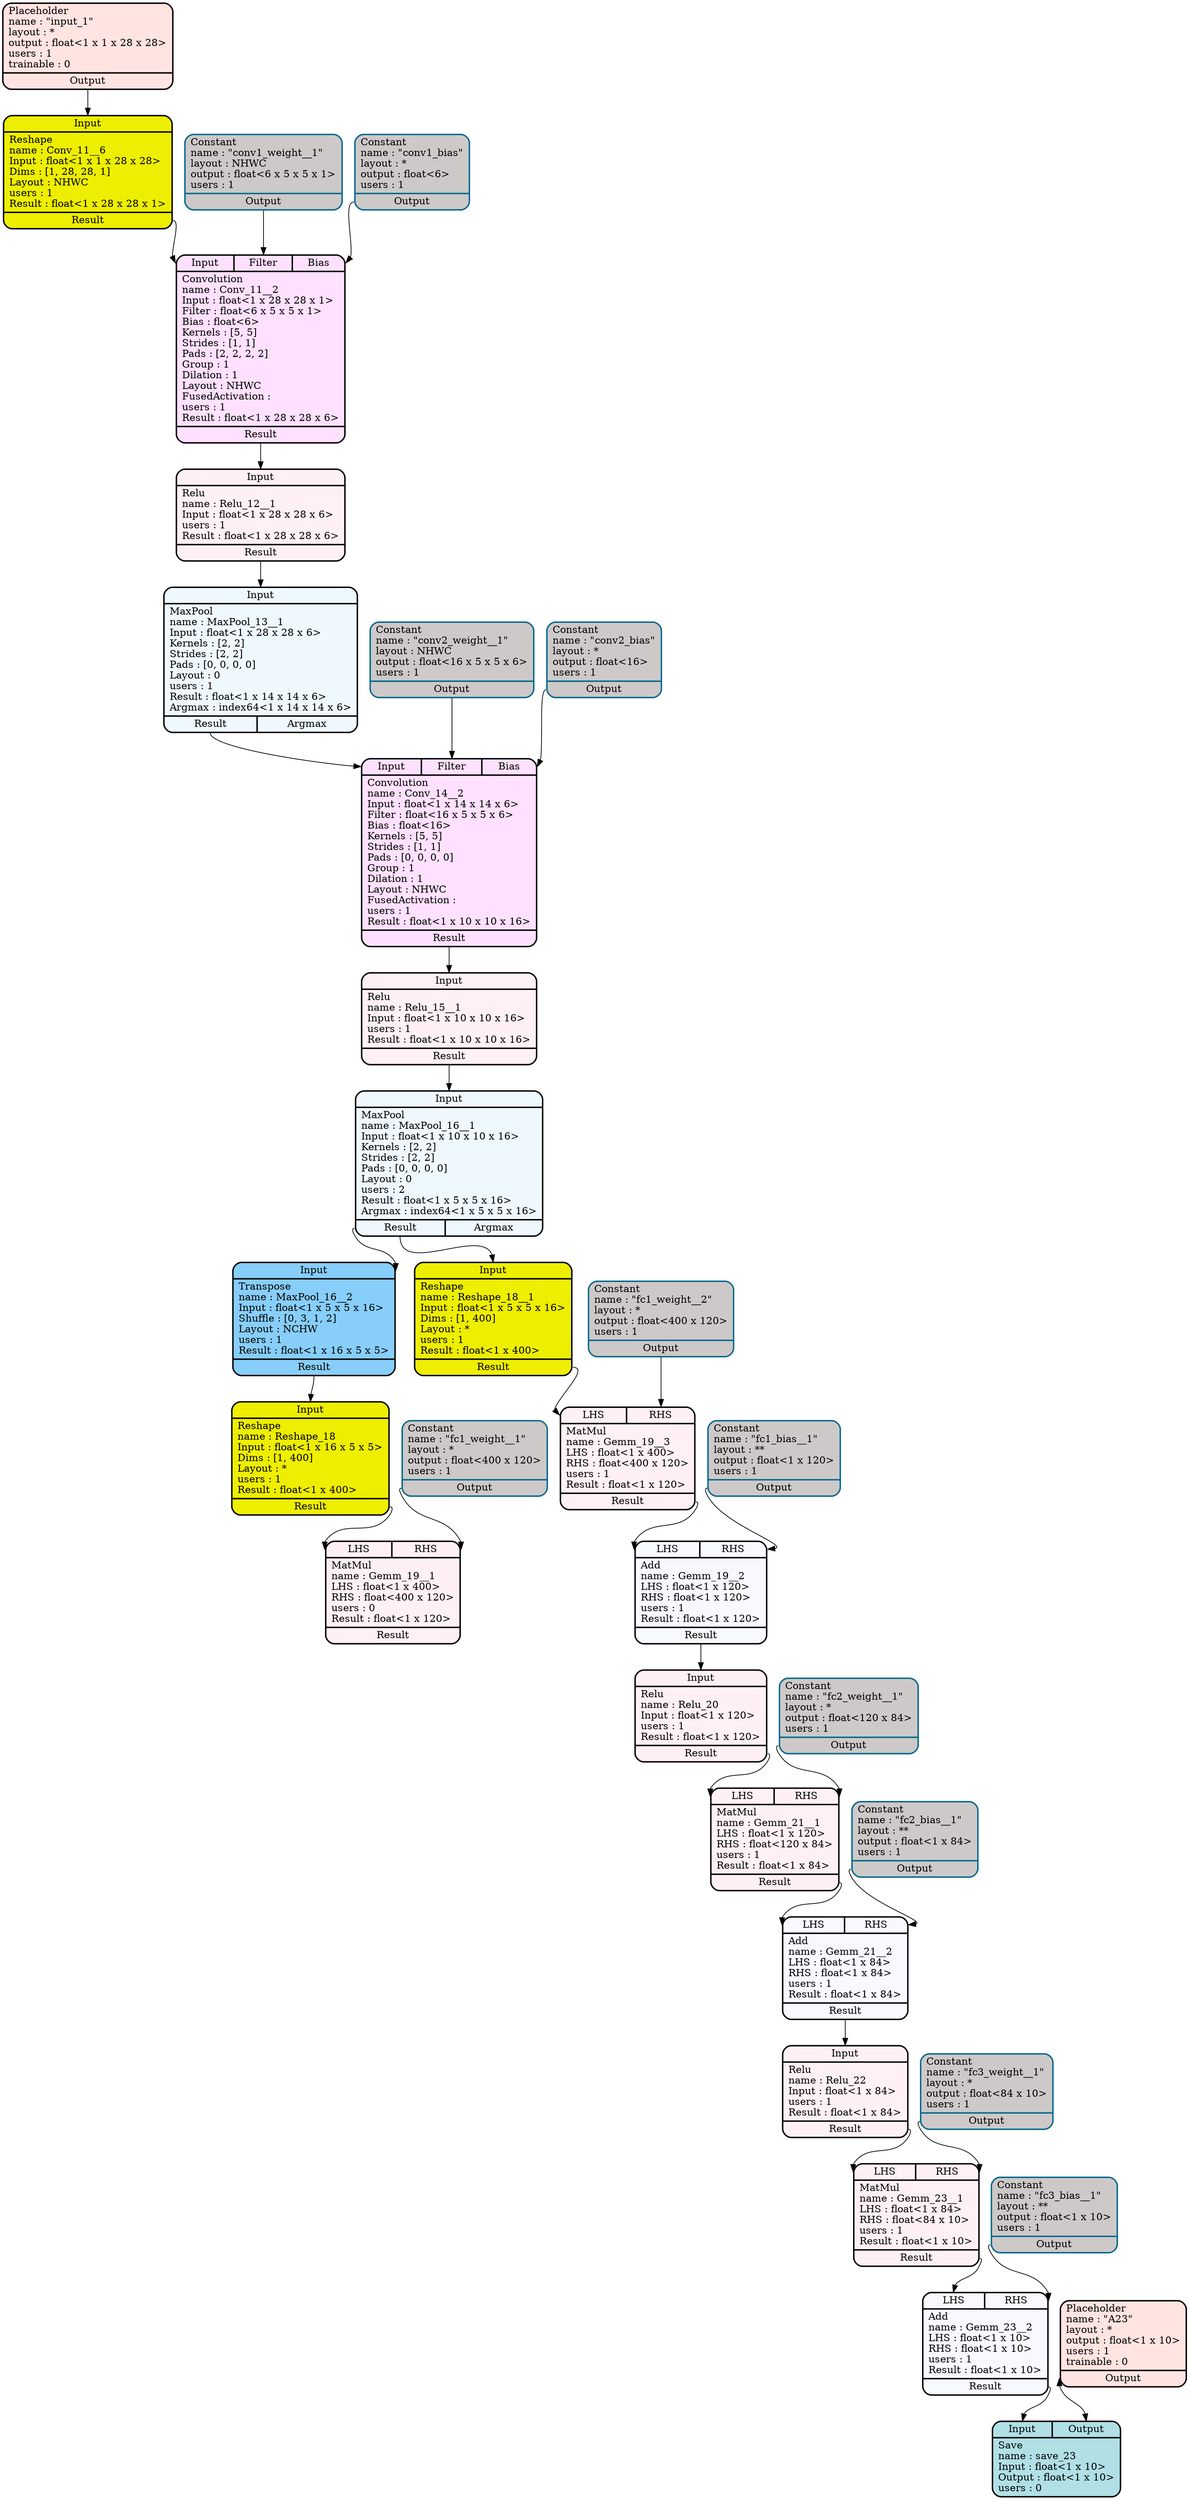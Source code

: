 digraph DAG {
	rankdir=TB;
Conv_11__2[
	label = "{{<Input>Input|<Filter>Filter|<Bias>Bias}|{Convolution\lname : Conv_11__2\lInput : float\<1 x 28 x 28 x 1\>\lFilter : float\<6 x 5 x 5 x 1\>\lBias : float\<6\>\lKernels : [5, 5]\lStrides : [1, 1]\lPads : [2, 2, 2, 2]\lGroup : 1\lDilation : 1\lLayout : NHWC\lFusedActivation : \lusers : 1\lResult : float\<1 x 28 x 28 x 6\>\l}|{<Result>Result}}"
	shape = "record"
	style="filled,rounded"
	fillcolor=Thistle1
penwidth = 2];

Conv_11__6[
	label = "{{<Input>Input}|{Reshape\lname : Conv_11__6\lInput : float\<1 x 1 x 28 x 28\>\lDims : [1, 28, 28, 1]\lLayout : NHWC\lusers : 1\lResult : float\<1 x 28 x 28 x 1\>\l}|{<Result>Result}}"
	shape = "record"
	style="filled,rounded"
	fillcolor=Yellow2
penwidth = 2];

input_1[
	label = "{{Placeholder\lname : \"input_1\"\llayout : *\loutput : float\<1 x 1 x 28 x 28\>\lusers : 1\ltrainable : 0\l}|{<Output>Output}}"
	shape = "record"
	style="filled,rounded"
	fillcolor=MistyRose1
penwidth = 2];

conv1_weight__1[
	label = "{{Constant\lname : \"conv1_weight__1\"\llayout : NHWC\loutput : float\<6 x 5 x 5 x 1\>\lusers : 1\l}|{<Output>Output}}"
	shape = "record"
	style="filled,rounded"
	fillcolor=Snow3 color=DeepSkyBlue4
penwidth = 2];

conv1_bias[
	label = "{{Constant\lname : \"conv1_bias\"\llayout : *\loutput : float\<6\>\lusers : 1\l}|{<Output>Output}}"
	shape = "record"
	style="filled,rounded"
	fillcolor=Snow3 color=DeepSkyBlue4
penwidth = 2];

MaxPool_13__1[
	label = "{{<Input>Input}|{MaxPool\lname : MaxPool_13__1\lInput : float\<1 x 28 x 28 x 6\>\lKernels : [2, 2]\lStrides : [2, 2]\lPads : [0, 0, 0, 0]\lLayout : 0\lusers : 1\lResult : float\<1 x 14 x 14 x 6\>\lArgmax : index64\<1 x 14 x 14 x 6\>\l}|{<Result>Result|<Argmax>Argmax}}"
	shape = "record"
	style="filled,rounded"
	fillcolor=AliceBlue
penwidth = 2];

Relu_12__1[
	label = "{{<Input>Input}|{Relu\lname : Relu_12__1\lInput : float\<1 x 28 x 28 x 6\>\lusers : 1\lResult : float\<1 x 28 x 28 x 6\>\l}|{<Result>Result}}"
	shape = "record"
	style="filled,rounded"
	fillcolor=LavenderBlush1
penwidth = 2];

Conv_14__2[
	label = "{{<Input>Input|<Filter>Filter|<Bias>Bias}|{Convolution\lname : Conv_14__2\lInput : float\<1 x 14 x 14 x 6\>\lFilter : float\<16 x 5 x 5 x 6\>\lBias : float\<16\>\lKernels : [5, 5]\lStrides : [1, 1]\lPads : [0, 0, 0, 0]\lGroup : 1\lDilation : 1\lLayout : NHWC\lFusedActivation : \lusers : 1\lResult : float\<1 x 10 x 10 x 16\>\l}|{<Result>Result}}"
	shape = "record"
	style="filled,rounded"
	fillcolor=Thistle1
penwidth = 2];

conv2_weight__1[
	label = "{{Constant\lname : \"conv2_weight__1\"\llayout : NHWC\loutput : float\<16 x 5 x 5 x 6\>\lusers : 1\l}|{<Output>Output}}"
	shape = "record"
	style="filled,rounded"
	fillcolor=Snow3 color=DeepSkyBlue4
penwidth = 2];

conv2_bias[
	label = "{{Constant\lname : \"conv2_bias\"\llayout : *\loutput : float\<16\>\lusers : 1\l}|{<Output>Output}}"
	shape = "record"
	style="filled,rounded"
	fillcolor=Snow3 color=DeepSkyBlue4
penwidth = 2];

MaxPool_16__1[
	label = "{{<Input>Input}|{MaxPool\lname : MaxPool_16__1\lInput : float\<1 x 10 x 10 x 16\>\lKernels : [2, 2]\lStrides : [2, 2]\lPads : [0, 0, 0, 0]\lLayout : 0\lusers : 2\lResult : float\<1 x 5 x 5 x 16\>\lArgmax : index64\<1 x 5 x 5 x 16\>\l}|{<Result>Result|<Argmax>Argmax}}"
	shape = "record"
	style="filled,rounded"
	fillcolor=AliceBlue
penwidth = 2];

Relu_15__1[
	label = "{{<Input>Input}|{Relu\lname : Relu_15__1\lInput : float\<1 x 10 x 10 x 16\>\lusers : 1\lResult : float\<1 x 10 x 10 x 16\>\l}|{<Result>Result}}"
	shape = "record"
	style="filled,rounded"
	fillcolor=LavenderBlush1
penwidth = 2];

MaxPool_16__2[
	label = "{{<Input>Input}|{Transpose\lname : MaxPool_16__2\lInput : float\<1 x 5 x 5 x 16\>\lShuffle : [0, 3, 1, 2]\lLayout : NCHW\lusers : 1\lResult : float\<1 x 16 x 5 x 5\>\l}|{<Result>Result}}"
	shape = "record"
	style="filled,rounded"
	fillcolor=LightSkyBlue
penwidth = 2];

Reshape_18[
	label = "{{<Input>Input}|{Reshape\lname : Reshape_18\lInput : float\<1 x 16 x 5 x 5\>\lDims : [1, 400]\lLayout : *\lusers : 1\lResult : float\<1 x 400\>\l}|{<Result>Result}}"
	shape = "record"
	style="filled,rounded"
	fillcolor=Yellow2
penwidth = 2];

Gemm_19__1[
	label = "{{<LHS>LHS|<RHS>RHS}|{MatMul\lname : Gemm_19__1\lLHS : float\<1 x 400\>\lRHS : float\<400 x 120\>\lusers : 0\lResult : float\<1 x 120\>\l}|{<Result>Result}}"
	shape = "record"
	style="filled,rounded"
	fillcolor=LavenderBlush1
penwidth = 2];

fc1_weight__1[
	label = "{{Constant\lname : \"fc1_weight__1\"\llayout : *\loutput : float\<400 x 120\>\lusers : 1\l}|{<Output>Output}}"
	shape = "record"
	style="filled,rounded"
	fillcolor=Snow3 color=DeepSkyBlue4
penwidth = 2];

Gemm_19__2[
	label = "{{<LHS>LHS|<RHS>RHS}|{Add\lname : Gemm_19__2\lLHS : float\<1 x 120\>\lRHS : float\<1 x 120\>\lusers : 1\lResult : float\<1 x 120\>\l}|{<Result>Result}}"
	shape = "record"
	style="filled,rounded"
	fillcolor=GhostWhite
penwidth = 2];

Gemm_19__3[
	label = "{{<LHS>LHS|<RHS>RHS}|{MatMul\lname : Gemm_19__3\lLHS : float\<1 x 400\>\lRHS : float\<400 x 120\>\lusers : 1\lResult : float\<1 x 120\>\l}|{<Result>Result}}"
	shape = "record"
	style="filled,rounded"
	fillcolor=LavenderBlush1
penwidth = 2];

Reshape_18__1[
	label = "{{<Input>Input}|{Reshape\lname : Reshape_18__1\lInput : float\<1 x 5 x 5 x 16\>\lDims : [1, 400]\lLayout : *\lusers : 1\lResult : float\<1 x 400\>\l}|{<Result>Result}}"
	shape = "record"
	style="filled,rounded"
	fillcolor=Yellow2
penwidth = 2];

fc1_weight__2[
	label = "{{Constant\lname : \"fc1_weight__2\"\llayout : *\loutput : float\<400 x 120\>\lusers : 1\l}|{<Output>Output}}"
	shape = "record"
	style="filled,rounded"
	fillcolor=Snow3 color=DeepSkyBlue4
penwidth = 2];

fc1_bias__1[
	label = "{{Constant\lname : \"fc1_bias__1\"\llayout : **\loutput : float\<1 x 120\>\lusers : 1\l}|{<Output>Output}}"
	shape = "record"
	style="filled,rounded"
	fillcolor=Snow3 color=DeepSkyBlue4
penwidth = 2];

Relu_20[
	label = "{{<Input>Input}|{Relu\lname : Relu_20\lInput : float\<1 x 120\>\lusers : 1\lResult : float\<1 x 120\>\l}|{<Result>Result}}"
	shape = "record"
	style="filled,rounded"
	fillcolor=LavenderBlush1
penwidth = 2];

Gemm_21__1[
	label = "{{<LHS>LHS|<RHS>RHS}|{MatMul\lname : Gemm_21__1\lLHS : float\<1 x 120\>\lRHS : float\<120 x 84\>\lusers : 1\lResult : float\<1 x 84\>\l}|{<Result>Result}}"
	shape = "record"
	style="filled,rounded"
	fillcolor=LavenderBlush1
penwidth = 2];

fc2_weight__1[
	label = "{{Constant\lname : \"fc2_weight__1\"\llayout : *\loutput : float\<120 x 84\>\lusers : 1\l}|{<Output>Output}}"
	shape = "record"
	style="filled,rounded"
	fillcolor=Snow3 color=DeepSkyBlue4
penwidth = 2];

Gemm_21__2[
	label = "{{<LHS>LHS|<RHS>RHS}|{Add\lname : Gemm_21__2\lLHS : float\<1 x 84\>\lRHS : float\<1 x 84\>\lusers : 1\lResult : float\<1 x 84\>\l}|{<Result>Result}}"
	shape = "record"
	style="filled,rounded"
	fillcolor=GhostWhite
penwidth = 2];

fc2_bias__1[
	label = "{{Constant\lname : \"fc2_bias__1\"\llayout : **\loutput : float\<1 x 84\>\lusers : 1\l}|{<Output>Output}}"
	shape = "record"
	style="filled,rounded"
	fillcolor=Snow3 color=DeepSkyBlue4
penwidth = 2];

Relu_22[
	label = "{{<Input>Input}|{Relu\lname : Relu_22\lInput : float\<1 x 84\>\lusers : 1\lResult : float\<1 x 84\>\l}|{<Result>Result}}"
	shape = "record"
	style="filled,rounded"
	fillcolor=LavenderBlush1
penwidth = 2];

Gemm_23__1[
	label = "{{<LHS>LHS|<RHS>RHS}|{MatMul\lname : Gemm_23__1\lLHS : float\<1 x 84\>\lRHS : float\<84 x 10\>\lusers : 1\lResult : float\<1 x 10\>\l}|{<Result>Result}}"
	shape = "record"
	style="filled,rounded"
	fillcolor=LavenderBlush1
penwidth = 2];

fc3_weight__1[
	label = "{{Constant\lname : \"fc3_weight__1\"\llayout : *\loutput : float\<84 x 10\>\lusers : 1\l}|{<Output>Output}}"
	shape = "record"
	style="filled,rounded"
	fillcolor=Snow3 color=DeepSkyBlue4
penwidth = 2];

Gemm_23__2[
	label = "{{<LHS>LHS|<RHS>RHS}|{Add\lname : Gemm_23__2\lLHS : float\<1 x 10\>\lRHS : float\<1 x 10\>\lusers : 1\lResult : float\<1 x 10\>\l}|{<Result>Result}}"
	shape = "record"
	style="filled,rounded"
	fillcolor=GhostWhite
penwidth = 2];

fc3_bias__1[
	label = "{{Constant\lname : \"fc3_bias__1\"\llayout : **\loutput : float\<1 x 10\>\lusers : 1\l}|{<Output>Output}}"
	shape = "record"
	style="filled,rounded"
	fillcolor=Snow3 color=DeepSkyBlue4
penwidth = 2];

save_23[
	label = "{{<Input>Input|<Output>Output}|{Save\lname : save_23\lInput : float\<1 x 10\>\lOutput : float\<1 x 10\>\lusers : 0\l}}"
	shape = "record"
	style="filled,rounded"
	fillcolor=PowderBlue
penwidth = 2];

A23[
	label = "{{Placeholder\lname : \"A23\"\llayout : *\loutput : float\<1 x 10\>\lusers : 1\ltrainable : 0\l}|{<Output>Output}}"
	shape = "record"
	style="filled,rounded"
	fillcolor=MistyRose1
penwidth = 2];

Gemm_23__2:Result -> save_23:Input;
fc3_bias__1:Output -> Gemm_23__2:RHS;
Gemm_23__1:Result -> Gemm_23__2:LHS;
fc3_weight__1:Output -> Gemm_23__1:RHS;
Relu_22:Result -> Gemm_23__1:LHS;
Gemm_19__2:Result -> Relu_20:Input;
A23:Output -> save_23:Output [dir="both"];
fc1_weight__2:Output -> Gemm_19__3:RHS;
Reshape_18__1:Result -> Gemm_19__3:LHS;
conv1_bias:Output -> Conv_11__2:Bias;
Relu_12__1:Result -> MaxPool_13__1:Input;
conv1_weight__1:Output -> Conv_11__2:Filter;
Gemm_19__3:Result -> Gemm_19__2:LHS;
conv2_bias:Output -> Conv_14__2:Bias;
Conv_11__6:Result -> Conv_11__2:Input;
Conv_11__2:Result -> Relu_12__1:Input;
conv2_weight__1:Output -> Conv_14__2:Filter;
Relu_20:Result -> Gemm_21__1:LHS;
fc1_bias__1:Output -> Gemm_19__2:RHS;
input_1:Output -> Conv_11__6:Input;
MaxPool_16__1:Result -> Reshape_18__1:Input;
MaxPool_13__1:Result -> Conv_14__2:Input;
Relu_15__1:Result -> MaxPool_16__1:Input;
fc2_bias__1:Output -> Gemm_21__2:RHS;
fc2_weight__1:Output -> Gemm_21__1:RHS;
Conv_14__2:Result -> Relu_15__1:Input;
MaxPool_16__1:Result -> MaxPool_16__2:Input;
MaxPool_16__2:Result -> Reshape_18:Input;
Reshape_18:Result -> Gemm_19__1:LHS;
Gemm_21__2:Result -> Relu_22:Input;
Gemm_21__1:Result -> Gemm_21__2:LHS;
fc1_weight__1:Output -> Gemm_19__1:RHS;
}